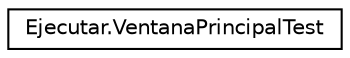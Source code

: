 digraph "Graphical Class Hierarchy"
{
  edge [fontname="Helvetica",fontsize="10",labelfontname="Helvetica",labelfontsize="10"];
  node [fontname="Helvetica",fontsize="10",shape=record];
  rankdir="LR";
  Node1 [label="Ejecutar.VentanaPrincipalTest",height=0.2,width=0.4,color="black", fillcolor="white", style="filled",URL="$class_ejecutar_1_1_ventana_principal_test.html"];
}
